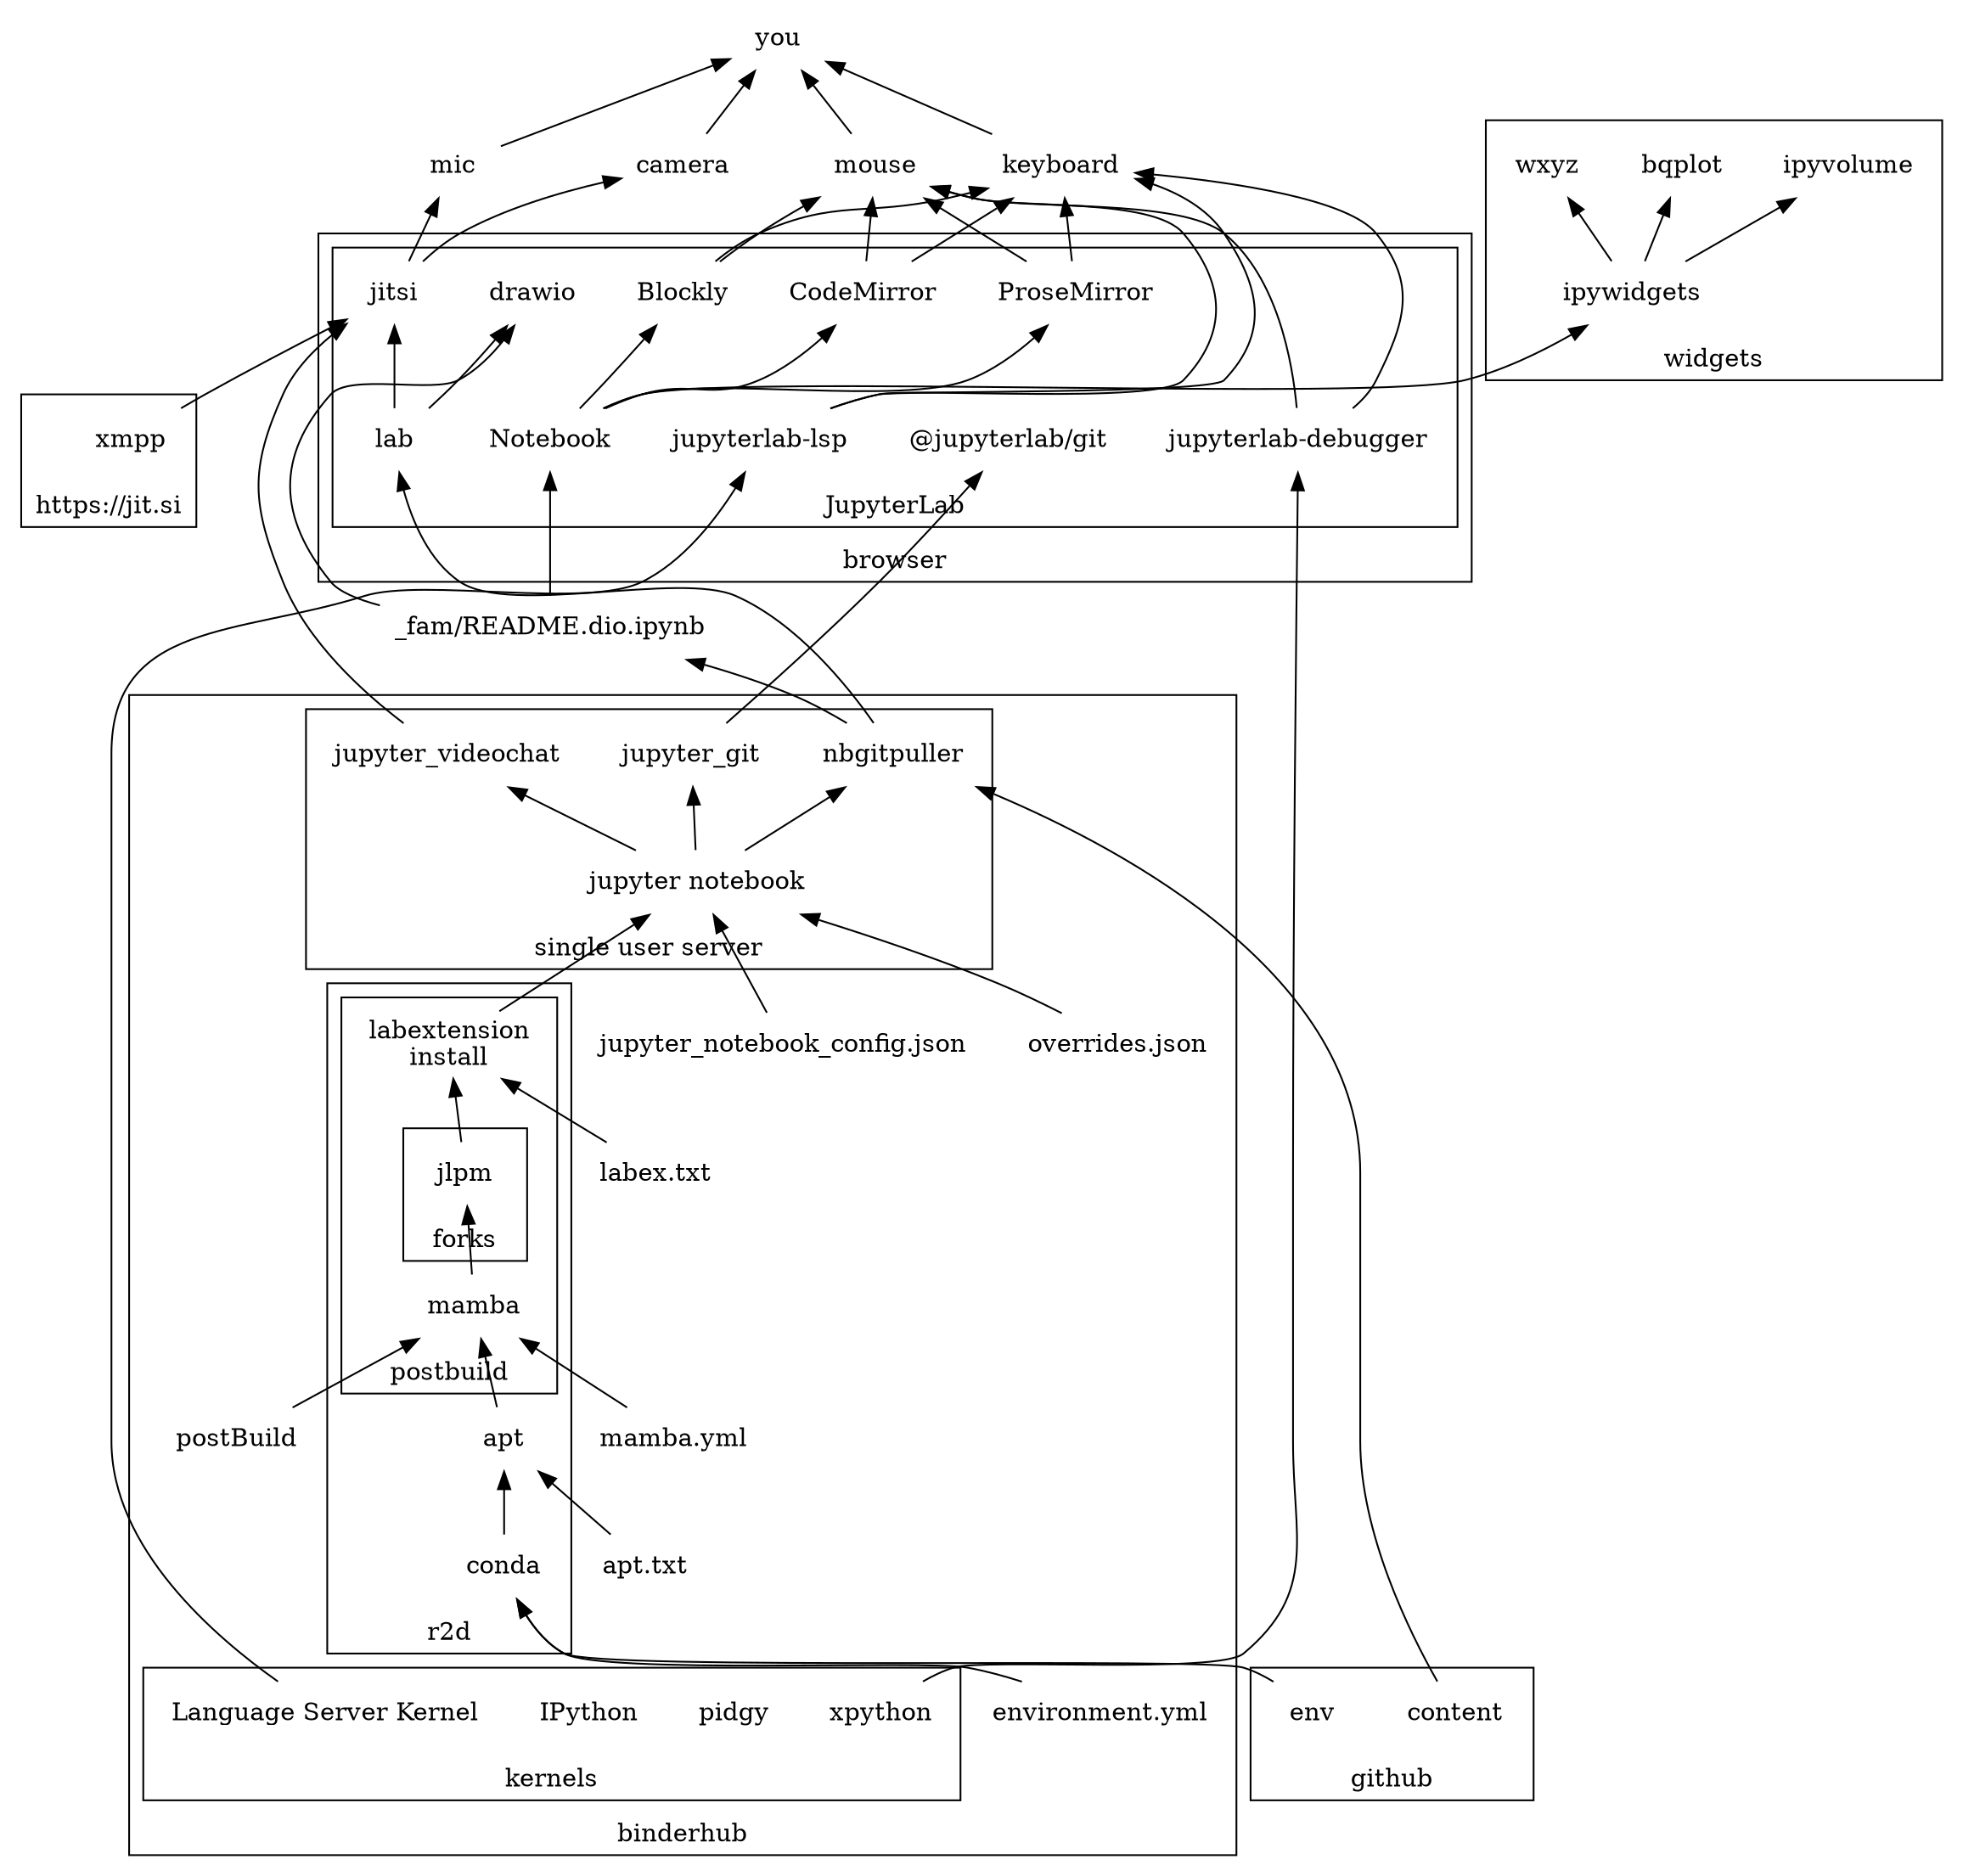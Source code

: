 digraph {
    rankdir=BT
    node[shape=none]
    env[label="environment.yml"]
    mamba_env[label="mamba.yml"]
    mamba
    apt_txt[label="apt.txt"]
    overrides[label="overrides.json"]
    jnc[label="jupyter_notebook_config.json"]
    labext[label="labex.txt"]
    postBuild

    readme[label="_fam/README.dio.ipynb"]

    subgraph cluster_github {
        label="github"
        env_branch[label="env"]
        content_branch[label="content"]
    }
    
    subgraph cluster_binderhub {
        label="binderhub"
        subgraph cluster_r2d {
            label=r2d
            conda
            apt
            subgraph cluster_postbuild {
                label="postbuild"
                mamba

                subgraph cluster_forks {
                    label="forks"
                    jlpm
                }

                lab_install[label="labextension\ninstall"]
            }
        }
        env -> conda
        env_branch -> conda -> apt -> mamba
        apt_txt -> apt
        postBuild -> mamba -> jlpm -> lab_install
        mamba_env -> mamba
        labext -> lab_install
        lab_install -> start
        {jnc overrides} -> start -> jvc
        subgraph cluster_single {
            label="single user server"
            start[label="jupyter notebook"]
            nbgitpuller
            jvc[label="jupyter_videochat"]
            jg[label="jupyter_git"]
        }
        subgraph cluster_kernels {
            label="kernels"
            lsp_kernel[label="Language Server Kernel"]
            pidgy
            IPython
            xpython
        }
    }
    subgraph cluster_jitsi {
        label="https://jit.si"
        xmpp
    }
    start -> nbgitpuller
    content_branch -> nbgitpuller -> readme
    subgraph cluster_browser {
        label="browser"
        subgraph cluster_lab {
            label="JupyterLab"
            lab
            jitsi
            drawio
            Notebook
            ProseMirror
            Blockly
            CodeMirror
            lab_lsp[label="jupyterlab-lsp"]
            lab_debug[label="jupyterlab-debugger"]
            lab_git[label="@jupyterlab/git"]
        }
    }
    lsp_kernel -> lab_lsp
    xpython -> lab_debug
    jg -> lab_git
    start -> jg
    jvc -> jitsi
    xmpp -> jitsi
    nbgitpuller -> lab -> {jitsi drawio}
    readme -> drawio
    readme -> Notebook -> {Blockly ProseMirror CodeMirror}
    subgraph cluster_widgets {
        label="widgets"
        ipywidgets -> {wxyz bqplot ipyvolume}
    }
    Notebook -> ipywidgets
    {keyboard mouse camera mic} -> you
    {ProseMirror CodeMirror Blockly lab_lsp lab_debug} -> {keyboard mouse}
    jitsi -> {camera mic}
}
